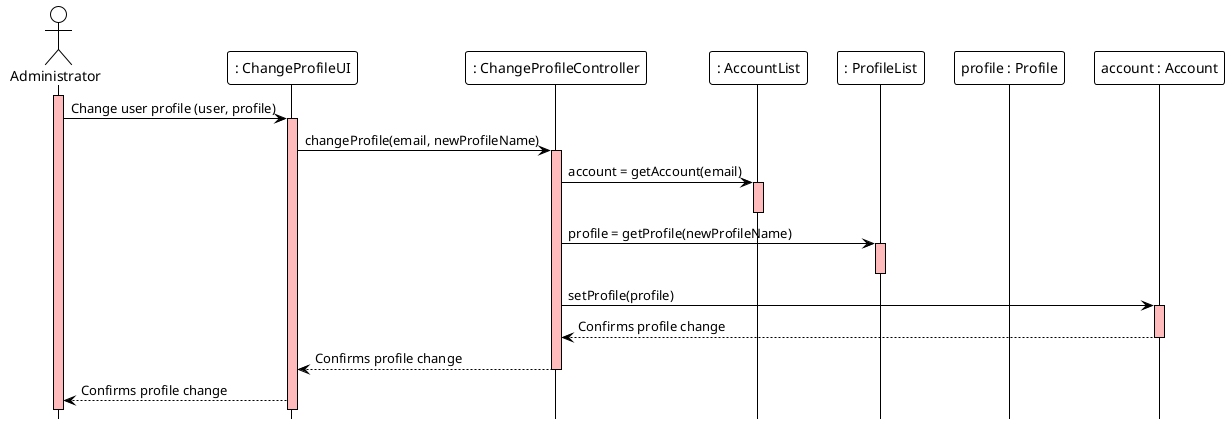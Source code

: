 @startuml
!theme plain
hide footbox

actor Administrator
participant ": ChangeProfileUI" as UI
participant ": ChangeProfileController" as Controller
participant ": AccountList" as AccountList
participant ": ProfileList" as ProfileList
participant "profile : Profile" as Profile
participant "account : Account" as Account



activate Administrator #FFBBBB
Administrator -> UI : Change user profile (user, profile)
activate UI #FFBBBB
UI -> Controller : changeProfile(email, newProfileName)
activate Controller #FFBBBB
Controller -> AccountList : account = getAccount(email)
activate AccountList #FFBBBB
deactivate AccountList
Controller -> ProfileList : profile = getProfile(newProfileName)
activate ProfileList #FFBBBB
deactivate ProfileList #FFBBBB
Controller -> Account : setProfile(profile)
activate Account #FFBBBB
Account --> Controller : Confirms profile change
deactivate Account #FFBBBB

Controller --> UI : Confirms profile change
deactivate Controller
UI --> Administrator : Confirms profile change
@enduml